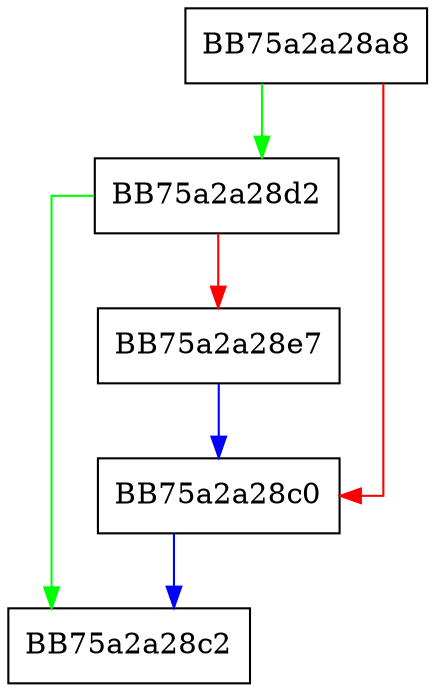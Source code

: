 digraph newDatabase {
  node [shape="box"];
  graph [splines=ortho];
  BB75a2a28a8 -> BB75a2a28d2 [color="green"];
  BB75a2a28a8 -> BB75a2a28c0 [color="red"];
  BB75a2a28c0 -> BB75a2a28c2 [color="blue"];
  BB75a2a28d2 -> BB75a2a28c2 [color="green"];
  BB75a2a28d2 -> BB75a2a28e7 [color="red"];
  BB75a2a28e7 -> BB75a2a28c0 [color="blue"];
}